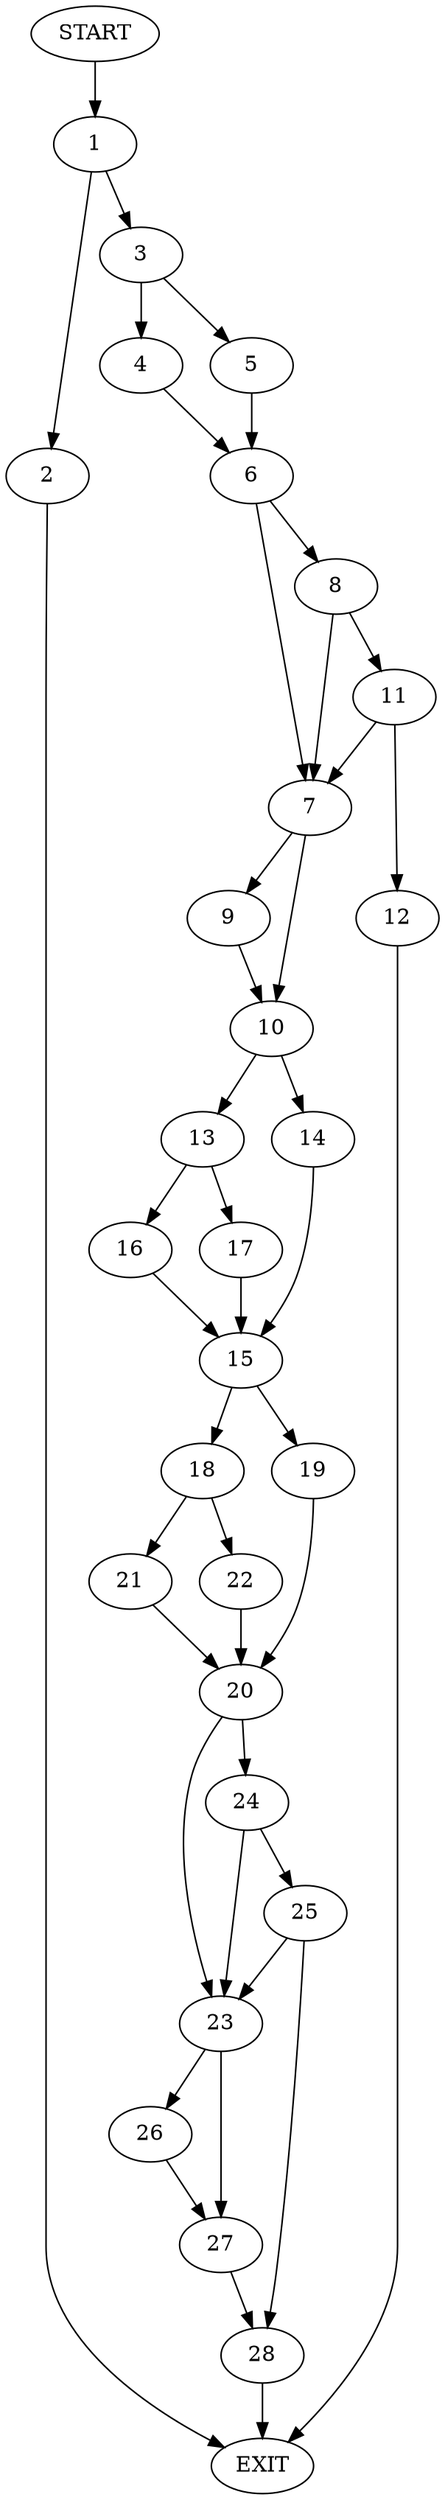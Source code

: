 digraph {
0 [label="START"]
29 [label="EXIT"]
0 -> 1
1 -> 2
1 -> 3
2 -> 29
3 -> 4
3 -> 5
5 -> 6
4 -> 6
6 -> 7
6 -> 8
7 -> 9
7 -> 10
8 -> 7
8 -> 11
11 -> 7
11 -> 12
12 -> 29
10 -> 13
10 -> 14
9 -> 10
14 -> 15
13 -> 16
13 -> 17
15 -> 18
15 -> 19
16 -> 15
17 -> 15
19 -> 20
18 -> 21
18 -> 22
20 -> 23
20 -> 24
21 -> 20
22 -> 20
24 -> 25
24 -> 23
23 -> 26
23 -> 27
25 -> 23
25 -> 28
28 -> 29
26 -> 27
27 -> 28
}
